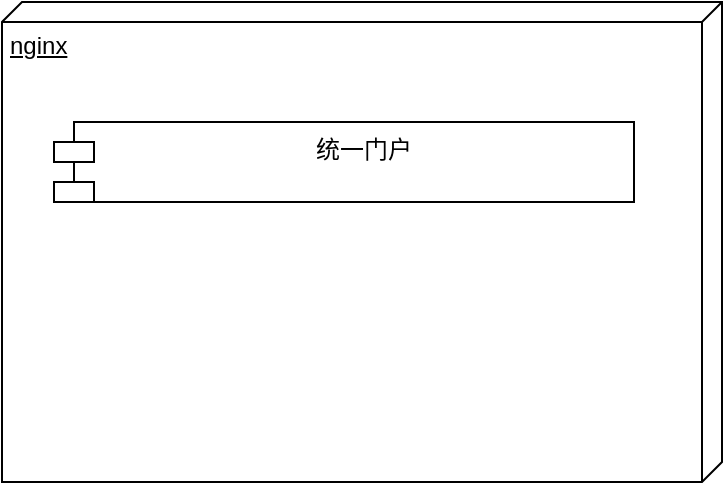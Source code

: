 <mxfile version="15.8.6" type="github">
  <diagram id="j0ziaLHF8pWoc9vtY9ym" name="Page-1">
    <mxGraphModel dx="1550" dy="835" grid="1" gridSize="10" guides="1" tooltips="1" connect="1" arrows="1" fold="1" page="1" pageScale="1" pageWidth="827" pageHeight="1169" math="0" shadow="0">
      <root>
        <mxCell id="0" />
        <mxCell id="1" parent="0" />
        <mxCell id="5luBb_2tMEL0sUNSLeLB-1" value="nginx" style="verticalAlign=top;align=left;spacingTop=8;spacingLeft=2;spacingRight=12;shape=cube;size=10;direction=south;fontStyle=4;html=1;" vertex="1" parent="1">
          <mxGeometry x="234" y="290" width="360" height="240" as="geometry" />
        </mxCell>
        <mxCell id="5luBb_2tMEL0sUNSLeLB-2" value="统一门户" style="shape=module;align=left;spacingLeft=20;align=center;verticalAlign=top;" vertex="1" parent="1">
          <mxGeometry x="260" y="350" width="290" height="40" as="geometry" />
        </mxCell>
      </root>
    </mxGraphModel>
  </diagram>
</mxfile>

